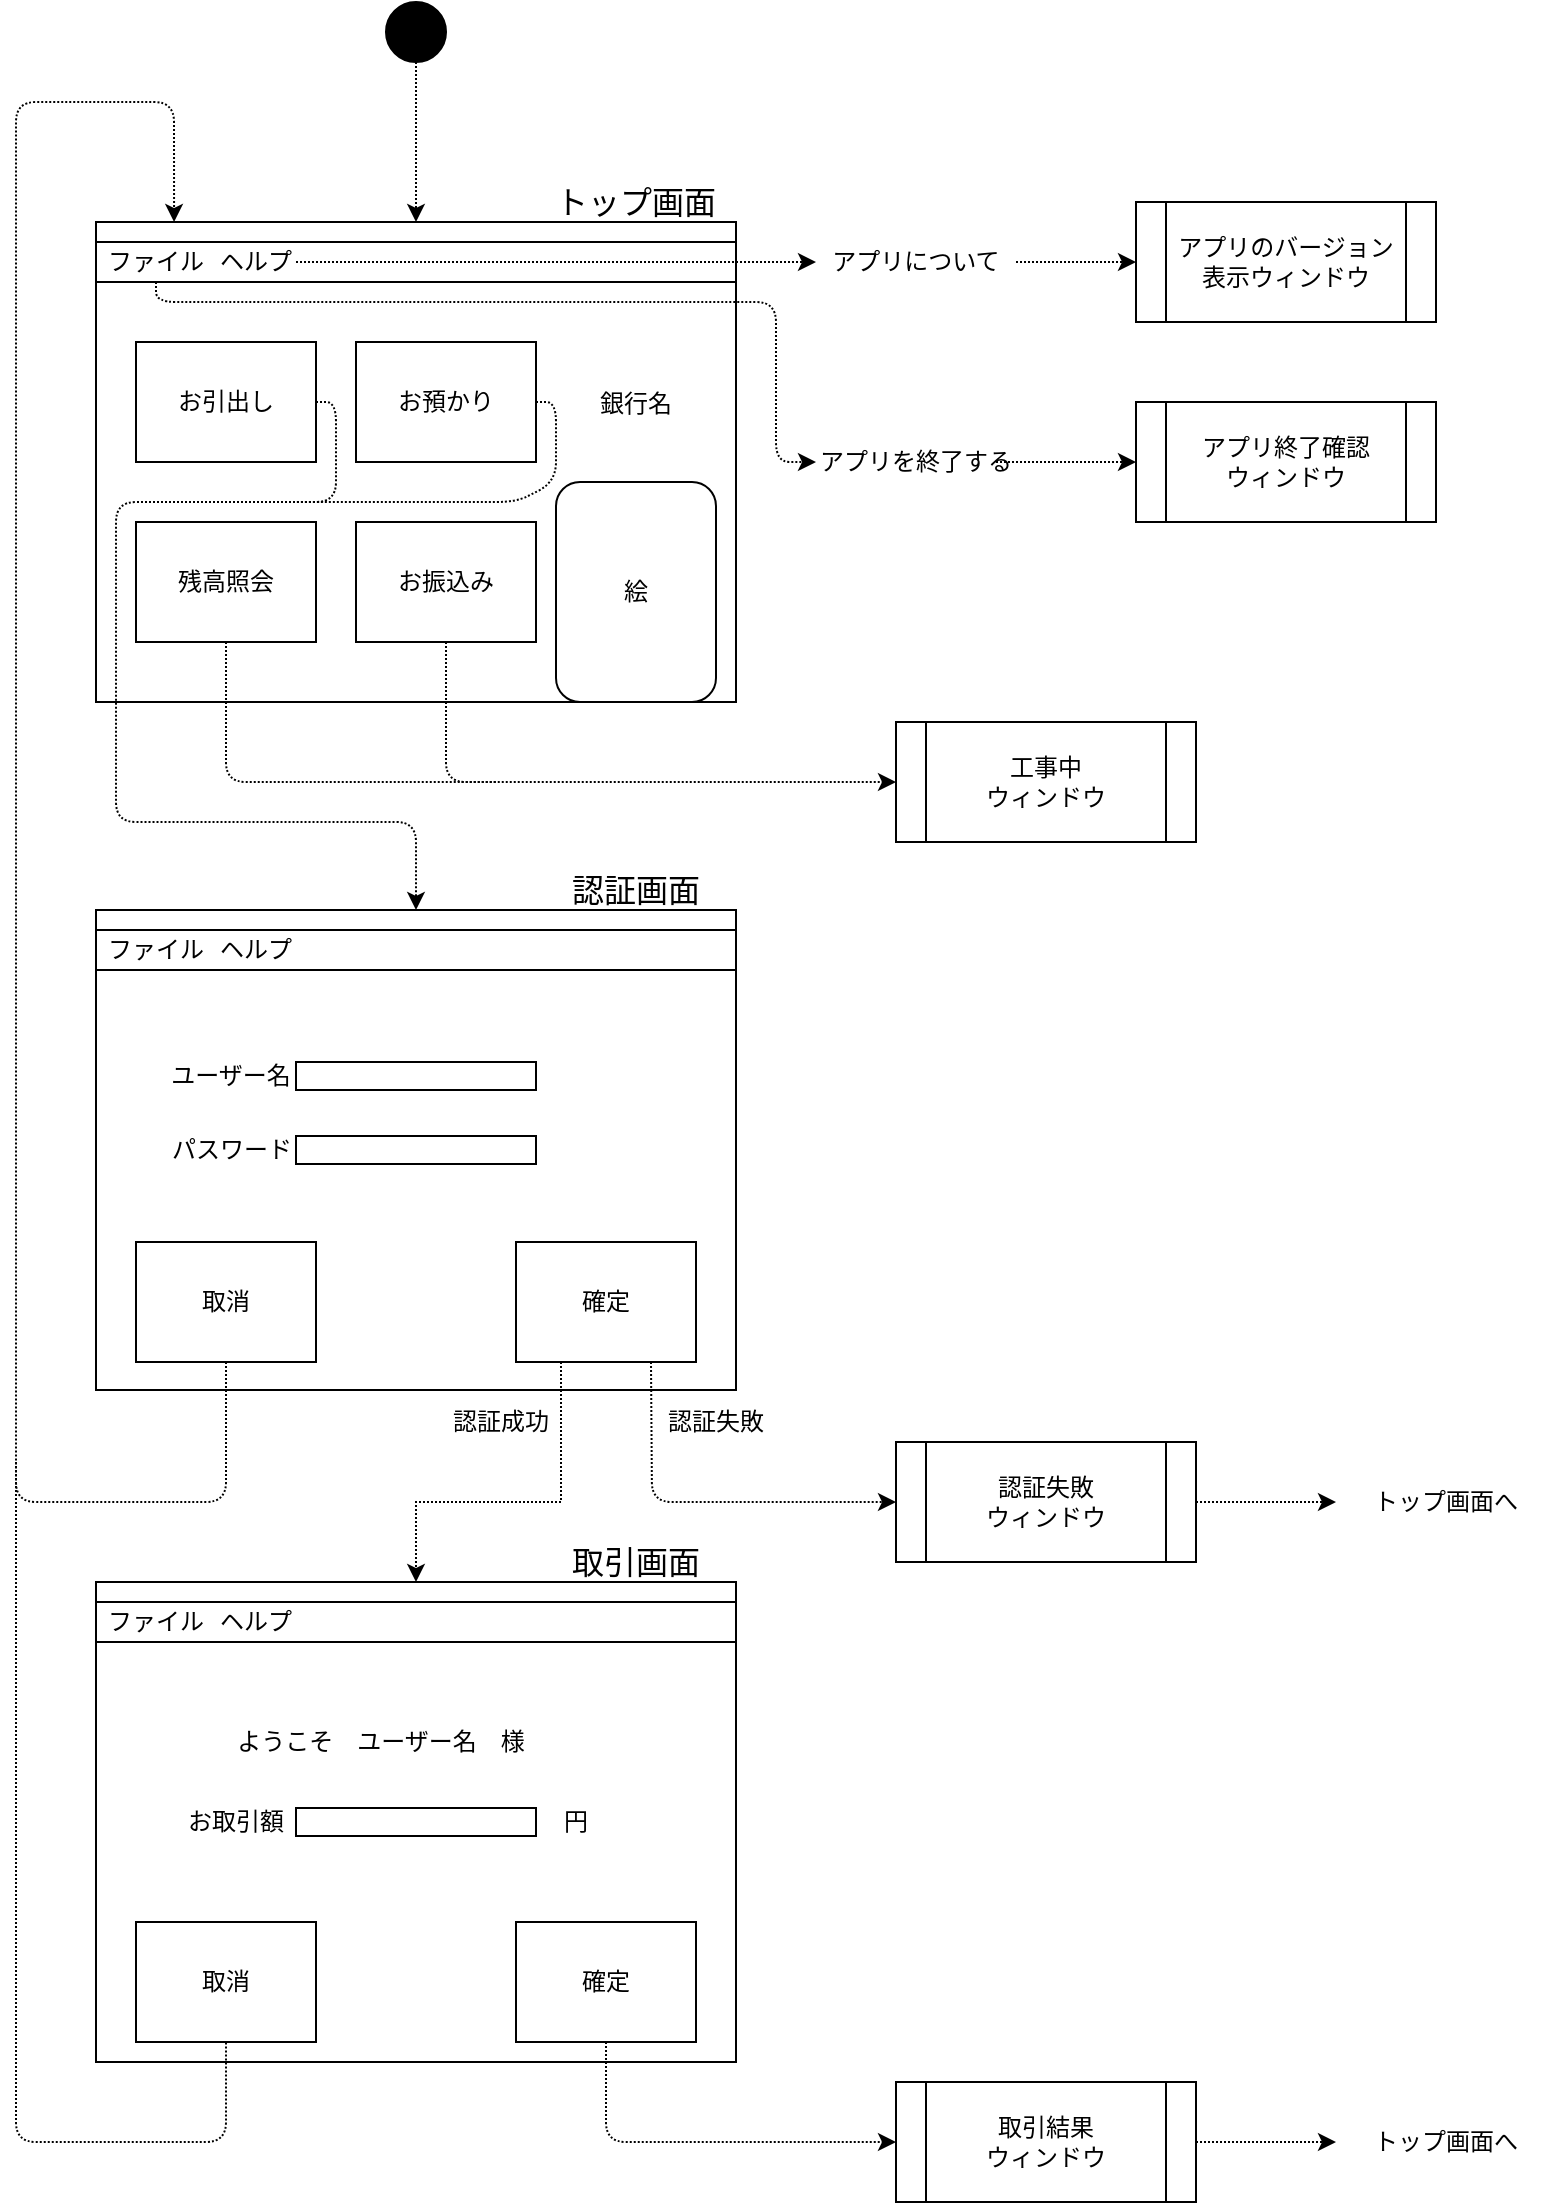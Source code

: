 <mxfile version="13.6.0" type="device"><diagram id="BRnUmUybcpc5s5iXRMEf" name="Page-1"><mxGraphModel dx="946" dy="593" grid="1" gridSize="10" guides="1" tooltips="1" connect="1" arrows="1" fold="1" page="1" pageScale="1" pageWidth="827" pageHeight="1169" math="0" shadow="0"><root><mxCell id="0"/><mxCell id="1" parent="0"/><mxCell id="-S01qEilurVAs8BXQWyI-20" value="" style="group" parent="1" vertex="1" connectable="0"><mxGeometry x="80" y="120" width="350" height="240" as="geometry"/></mxCell><mxCell id="-S01qEilurVAs8BXQWyI-19" value="" style="group" parent="-S01qEilurVAs8BXQWyI-20" vertex="1" connectable="0"><mxGeometry width="350" height="240" as="geometry"/></mxCell><mxCell id="-S01qEilurVAs8BXQWyI-2" value="" style="rounded=0;whiteSpace=wrap;html=1;" parent="-S01qEilurVAs8BXQWyI-19" vertex="1"><mxGeometry width="320" height="240" as="geometry"/></mxCell><mxCell id="-S01qEilurVAs8BXQWyI-11" value="" style="rounded=0;whiteSpace=wrap;html=1;" parent="-S01qEilurVAs8BXQWyI-19" vertex="1"><mxGeometry width="320" height="10" as="geometry"/></mxCell><mxCell id="-S01qEilurVAs8BXQWyI-12" value="" style="rounded=0;whiteSpace=wrap;html=1;" parent="-S01qEilurVAs8BXQWyI-19" vertex="1"><mxGeometry y="10" width="320" height="20" as="geometry"/></mxCell><mxCell id="-S01qEilurVAs8BXQWyI-10" value="お預かり" style="rounded=0;whiteSpace=wrap;html=1;" parent="-S01qEilurVAs8BXQWyI-19" vertex="1"><mxGeometry x="130" y="60" width="90" height="60" as="geometry"/></mxCell><mxCell id="-S01qEilurVAs8BXQWyI-16" value="お振込み" style="rounded=0;whiteSpace=wrap;html=1;" parent="-S01qEilurVAs8BXQWyI-19" vertex="1"><mxGeometry x="130" y="150" width="90" height="60" as="geometry"/></mxCell><mxCell id="-S01qEilurVAs8BXQWyI-44" value="絵" style="rounded=1;whiteSpace=wrap;html=1;" parent="-S01qEilurVAs8BXQWyI-19" vertex="1"><mxGeometry x="230" y="130" width="80" height="110" as="geometry"/></mxCell><mxCell id="-S01qEilurVAs8BXQWyI-45" value="銀行名" style="text;html=1;strokeColor=none;fillColor=none;align=center;verticalAlign=middle;whiteSpace=wrap;rounded=0;" parent="-S01qEilurVAs8BXQWyI-19" vertex="1"><mxGeometry x="250" y="81" width="40" height="20" as="geometry"/></mxCell><mxCell id="-S01qEilurVAs8BXQWyI-13" value="ファイル" style="text;html=1;strokeColor=none;fillColor=none;align=center;verticalAlign=middle;whiteSpace=wrap;rounded=0;" parent="-S01qEilurVAs8BXQWyI-20" vertex="1"><mxGeometry y="10" width="60" height="20" as="geometry"/></mxCell><mxCell id="-S01qEilurVAs8BXQWyI-14" value="ヘルプ" style="text;html=1;strokeColor=none;fillColor=none;align=center;verticalAlign=middle;whiteSpace=wrap;rounded=0;" parent="-S01qEilurVAs8BXQWyI-20" vertex="1"><mxGeometry x="60" y="10" width="40" height="20" as="geometry"/></mxCell><mxCell id="-S01qEilurVAs8BXQWyI-9" value="お引出し" style="rounded=0;whiteSpace=wrap;html=1;" parent="1" vertex="1"><mxGeometry x="100" y="180" width="90" height="60" as="geometry"/></mxCell><mxCell id="-S01qEilurVAs8BXQWyI-15" value="残高照会" style="rounded=0;whiteSpace=wrap;html=1;" parent="1" vertex="1"><mxGeometry x="100" y="270" width="90" height="60" as="geometry"/></mxCell><mxCell id="-S01qEilurVAs8BXQWyI-23" value="" style="group" parent="1" vertex="1" connectable="0"><mxGeometry x="80" y="464" width="320" height="240" as="geometry"/></mxCell><mxCell id="-S01qEilurVAs8BXQWyI-24" value="" style="group" parent="-S01qEilurVAs8BXQWyI-23" vertex="1" connectable="0"><mxGeometry width="320" height="240" as="geometry"/></mxCell><mxCell id="-S01qEilurVAs8BXQWyI-25" value="" style="rounded=0;whiteSpace=wrap;html=1;" parent="-S01qEilurVAs8BXQWyI-24" vertex="1"><mxGeometry width="320" height="240" as="geometry"/></mxCell><mxCell id="-S01qEilurVAs8BXQWyI-26" value="" style="rounded=0;whiteSpace=wrap;html=1;" parent="-S01qEilurVAs8BXQWyI-24" vertex="1"><mxGeometry width="320" height="10" as="geometry"/></mxCell><mxCell id="-S01qEilurVAs8BXQWyI-27" value="" style="rounded=0;whiteSpace=wrap;html=1;" parent="-S01qEilurVAs8BXQWyI-24" vertex="1"><mxGeometry y="10" width="320" height="20" as="geometry"/></mxCell><mxCell id="-S01qEilurVAs8BXQWyI-38" value="" style="rounded=0;whiteSpace=wrap;html=1;" parent="-S01qEilurVAs8BXQWyI-24" vertex="1"><mxGeometry x="100" y="76" width="120" height="14" as="geometry"/></mxCell><mxCell id="-S01qEilurVAs8BXQWyI-39" value="" style="rounded=0;whiteSpace=wrap;html=1;" parent="-S01qEilurVAs8BXQWyI-24" vertex="1"><mxGeometry x="100" y="113" width="120" height="14" as="geometry"/></mxCell><mxCell id="-S01qEilurVAs8BXQWyI-42" value="取消" style="rounded=0;whiteSpace=wrap;html=1;" parent="-S01qEilurVAs8BXQWyI-24" vertex="1"><mxGeometry x="20" y="166" width="90" height="60" as="geometry"/></mxCell><mxCell id="-S01qEilurVAs8BXQWyI-43" value="確定" style="rounded=0;whiteSpace=wrap;html=1;" parent="-S01qEilurVAs8BXQWyI-24" vertex="1"><mxGeometry x="210" y="166" width="90" height="60" as="geometry"/></mxCell><mxCell id="-S01qEilurVAs8BXQWyI-41" value="ユーザー名" style="text;html=1;strokeColor=none;fillColor=none;align=center;verticalAlign=middle;whiteSpace=wrap;rounded=0;" parent="-S01qEilurVAs8BXQWyI-24" vertex="1"><mxGeometry x="35" y="73" width="65" height="20" as="geometry"/></mxCell><mxCell id="-S01qEilurVAs8BXQWyI-40" value="パスワード" style="text;html=1;strokeColor=none;fillColor=none;align=center;verticalAlign=middle;whiteSpace=wrap;rounded=0;" parent="-S01qEilurVAs8BXQWyI-24" vertex="1"><mxGeometry x="32.5" y="110" width="70" height="20" as="geometry"/></mxCell><mxCell id="-S01qEilurVAs8BXQWyI-28" value="ファイル" style="text;html=1;strokeColor=none;fillColor=none;align=center;verticalAlign=middle;whiteSpace=wrap;rounded=0;" parent="-S01qEilurVAs8BXQWyI-23" vertex="1"><mxGeometry y="10" width="60" height="20" as="geometry"/></mxCell><mxCell id="-S01qEilurVAs8BXQWyI-29" value="ヘルプ" style="text;html=1;strokeColor=none;fillColor=none;align=center;verticalAlign=middle;whiteSpace=wrap;rounded=0;" parent="-S01qEilurVAs8BXQWyI-23" vertex="1"><mxGeometry x="60" y="10" width="40" height="20" as="geometry"/></mxCell><mxCell id="-S01qEilurVAs8BXQWyI-30" value="" style="group" parent="1" vertex="1" connectable="0"><mxGeometry x="80" y="800" width="390" height="240" as="geometry"/></mxCell><mxCell id="-S01qEilurVAs8BXQWyI-31" value="" style="group" parent="-S01qEilurVAs8BXQWyI-30" vertex="1" connectable="0"><mxGeometry width="390" height="240" as="geometry"/></mxCell><mxCell id="-S01qEilurVAs8BXQWyI-32" value="" style="rounded=0;whiteSpace=wrap;html=1;" parent="-S01qEilurVAs8BXQWyI-31" vertex="1"><mxGeometry width="320" height="240" as="geometry"/></mxCell><mxCell id="-S01qEilurVAs8BXQWyI-33" value="" style="rounded=0;whiteSpace=wrap;html=1;" parent="-S01qEilurVAs8BXQWyI-31" vertex="1"><mxGeometry width="320" height="10" as="geometry"/></mxCell><mxCell id="-S01qEilurVAs8BXQWyI-34" value="" style="rounded=0;whiteSpace=wrap;html=1;" parent="-S01qEilurVAs8BXQWyI-31" vertex="1"><mxGeometry y="10" width="320" height="20" as="geometry"/></mxCell><mxCell id="-S01qEilurVAs8BXQWyI-57" value="ようこそ　ユーザー名　様" style="text;html=1;strokeColor=none;fillColor=none;align=center;verticalAlign=middle;whiteSpace=wrap;rounded=0;" parent="-S01qEilurVAs8BXQWyI-31" vertex="1"><mxGeometry x="40" y="70" width="205" height="20" as="geometry"/></mxCell><mxCell id="-S01qEilurVAs8BXQWyI-71" value="" style="rounded=0;whiteSpace=wrap;html=1;" parent="-S01qEilurVAs8BXQWyI-31" vertex="1"><mxGeometry x="100" y="113" width="120" height="14" as="geometry"/></mxCell><mxCell id="-S01qEilurVAs8BXQWyI-72" value="お取引額" style="text;html=1;strokeColor=none;fillColor=none;align=center;verticalAlign=middle;whiteSpace=wrap;rounded=0;" parent="-S01qEilurVAs8BXQWyI-31" vertex="1"><mxGeometry x="40" y="110" width="60" height="20" as="geometry"/></mxCell><mxCell id="-S01qEilurVAs8BXQWyI-73" value="円" style="text;html=1;strokeColor=none;fillColor=none;align=center;verticalAlign=middle;whiteSpace=wrap;rounded=0;" parent="-S01qEilurVAs8BXQWyI-31" vertex="1"><mxGeometry x="220" y="110" width="40" height="20" as="geometry"/></mxCell><mxCell id="-S01qEilurVAs8BXQWyI-74" value="取消" style="rounded=0;whiteSpace=wrap;html=1;" parent="-S01qEilurVAs8BXQWyI-31" vertex="1"><mxGeometry x="20" y="170" width="90" height="60" as="geometry"/></mxCell><mxCell id="-S01qEilurVAs8BXQWyI-75" value="確定" style="rounded=0;whiteSpace=wrap;html=1;" parent="-S01qEilurVAs8BXQWyI-31" vertex="1"><mxGeometry x="210" y="170" width="90" height="60" as="geometry"/></mxCell><mxCell id="-S01qEilurVAs8BXQWyI-35" value="ファイル" style="text;html=1;strokeColor=none;fillColor=none;align=center;verticalAlign=middle;whiteSpace=wrap;rounded=0;" parent="-S01qEilurVAs8BXQWyI-30" vertex="1"><mxGeometry y="10" width="60" height="20" as="geometry"/></mxCell><mxCell id="-S01qEilurVAs8BXQWyI-36" value="ヘルプ" style="text;html=1;strokeColor=none;fillColor=none;align=center;verticalAlign=middle;whiteSpace=wrap;rounded=0;" parent="-S01qEilurVAs8BXQWyI-30" vertex="1"><mxGeometry x="60" y="10" width="40" height="20" as="geometry"/></mxCell><mxCell id="-S01qEilurVAs8BXQWyI-46" value="" style="endArrow=classic;html=1;exitX=1;exitY=0.5;exitDx=0;exitDy=0;entryX=0.5;entryY=0;entryDx=0;entryDy=0;dashed=1;dashPattern=1 1;" parent="1" source="-S01qEilurVAs8BXQWyI-9" target="-S01qEilurVAs8BXQWyI-26" edge="1"><mxGeometry width="50" height="50" relative="1" as="geometry"><mxPoint x="90" y="450" as="sourcePoint"/><mxPoint x="140" y="400" as="targetPoint"/><Array as="points"><mxPoint x="200" y="210"/><mxPoint x="200" y="260"/><mxPoint x="90" y="260"/><mxPoint x="90" y="420"/><mxPoint x="240" y="420"/></Array></mxGeometry></mxCell><mxCell id="-S01qEilurVAs8BXQWyI-47" value="" style="endArrow=none;html=1;exitX=1;exitY=0.5;exitDx=0;exitDy=0;dashed=1;dashPattern=1 1;" parent="1" source="-S01qEilurVAs8BXQWyI-10" edge="1"><mxGeometry width="50" height="50" relative="1" as="geometry"><mxPoint x="300" y="430" as="sourcePoint"/><mxPoint x="180" y="260" as="targetPoint"/><Array as="points"><mxPoint x="310" y="210"/><mxPoint x="310" y="250"/><mxPoint x="290" y="260"/></Array></mxGeometry></mxCell><mxCell id="-S01qEilurVAs8BXQWyI-48" value="" style="endArrow=classic;html=1;exitX=0.5;exitY=1;exitDx=0;exitDy=0;dashed=1;dashPattern=1 1;entryX=0;entryY=0.5;entryDx=0;entryDy=0;" parent="1" source="-S01qEilurVAs8BXQWyI-16" target="-S01qEilurVAs8BXQWyI-50" edge="1"><mxGeometry width="50" height="50" relative="1" as="geometry"><mxPoint x="250" y="430" as="sourcePoint"/><mxPoint x="440" y="400" as="targetPoint"/><Array as="points"><mxPoint x="255" y="400"/></Array></mxGeometry></mxCell><mxCell id="-S01qEilurVAs8BXQWyI-49" value="" style="endArrow=none;html=1;exitX=0.5;exitY=1;exitDx=0;exitDy=0;dashed=1;dashPattern=1 1;" parent="1" source="-S01qEilurVAs8BXQWyI-15" edge="1"><mxGeometry width="50" height="50" relative="1" as="geometry"><mxPoint x="20" y="460" as="sourcePoint"/><mxPoint x="280" y="400" as="targetPoint"/><Array as="points"><mxPoint x="145" y="400"/></Array></mxGeometry></mxCell><mxCell id="-S01qEilurVAs8BXQWyI-50" value="工事中&lt;br&gt;ウィンドウ" style="shape=process;whiteSpace=wrap;html=1;backgroundOutline=1;" parent="1" vertex="1"><mxGeometry x="480" y="370" width="150" height="60" as="geometry"/></mxCell><mxCell id="-S01qEilurVAs8BXQWyI-51" style="edgeStyle=orthogonalEdgeStyle;rounded=0;orthogonalLoop=1;jettySize=auto;html=1;exitX=0.25;exitY=1;exitDx=0;exitDy=0;entryX=0.5;entryY=0;entryDx=0;entryDy=0;dashed=1;dashPattern=1 1;" parent="1" source="-S01qEilurVAs8BXQWyI-43" target="-S01qEilurVAs8BXQWyI-33" edge="1"><mxGeometry relative="1" as="geometry"><Array as="points"><mxPoint x="313" y="760"/><mxPoint x="240" y="760"/></Array></mxGeometry></mxCell><mxCell id="-S01qEilurVAs8BXQWyI-53" value="認証失敗&lt;br&gt;ウィンドウ" style="shape=process;whiteSpace=wrap;html=1;backgroundOutline=1;" parent="1" vertex="1"><mxGeometry x="480" y="730" width="150" height="60" as="geometry"/></mxCell><mxCell id="-S01qEilurVAs8BXQWyI-54" value="認証失敗" style="text;html=1;strokeColor=none;fillColor=none;align=center;verticalAlign=middle;whiteSpace=wrap;rounded=0;" parent="1" vertex="1"><mxGeometry x="360" y="710" width="60" height="20" as="geometry"/></mxCell><mxCell id="-S01qEilurVAs8BXQWyI-55" value="認証成功" style="text;html=1;strokeColor=none;fillColor=none;align=center;verticalAlign=middle;whiteSpace=wrap;rounded=0;" parent="1" vertex="1"><mxGeometry x="250" y="710" width="65" height="20" as="geometry"/></mxCell><mxCell id="-S01qEilurVAs8BXQWyI-56" value="" style="endArrow=classic;html=1;dashed=1;dashPattern=1 1;exitX=0.5;exitY=1;exitDx=0;exitDy=0;entryX=0.122;entryY=0;entryDx=0;entryDy=0;entryPerimeter=0;" parent="1" source="-S01qEilurVAs8BXQWyI-42" target="-S01qEilurVAs8BXQWyI-11" edge="1"><mxGeometry width="50" height="50" relative="1" as="geometry"><mxPoint x="90" y="790" as="sourcePoint"/><mxPoint x="100" y="740" as="targetPoint"/><Array as="points"><mxPoint x="145" y="760"/><mxPoint x="40" y="760"/><mxPoint x="40" y="60"/><mxPoint x="119" y="60"/></Array></mxGeometry></mxCell><mxCell id="-S01qEilurVAs8BXQWyI-76" value="" style="endArrow=none;dashed=1;html=1;dashPattern=1 1;entryX=0.5;entryY=1;entryDx=0;entryDy=0;" parent="1" target="-S01qEilurVAs8BXQWyI-74" edge="1"><mxGeometry width="50" height="50" relative="1" as="geometry"><mxPoint x="40" y="740" as="sourcePoint"/><mxPoint x="120" y="1090" as="targetPoint"/><Array as="points"><mxPoint x="40" y="1080"/><mxPoint x="145" y="1080"/></Array></mxGeometry></mxCell><mxCell id="-S01qEilurVAs8BXQWyI-80" value="" style="endArrow=classic;html=1;dashed=1;dashPattern=1 1;exitX=0.75;exitY=1;exitDx=0;exitDy=0;entryX=0;entryY=0.5;entryDx=0;entryDy=0;" parent="1" source="-S01qEilurVAs8BXQWyI-43" target="-S01qEilurVAs8BXQWyI-53" edge="1"><mxGeometry width="50" height="50" relative="1" as="geometry"><mxPoint x="360" y="790" as="sourcePoint"/><mxPoint x="460" y="760" as="targetPoint"/><Array as="points"><mxPoint x="358" y="760"/></Array></mxGeometry></mxCell><mxCell id="-S01qEilurVAs8BXQWyI-81" value="" style="endArrow=classic;html=1;dashed=1;dashPattern=1 1;exitX=1;exitY=0.5;exitDx=0;exitDy=0;" parent="1" source="-S01qEilurVAs8BXQWyI-53" target="-S01qEilurVAs8BXQWyI-82" edge="1"><mxGeometry width="50" height="50" relative="1" as="geometry"><mxPoint x="580" y="730" as="sourcePoint"/><mxPoint x="700" y="760" as="targetPoint"/></mxGeometry></mxCell><mxCell id="-S01qEilurVAs8BXQWyI-82" value="トップ画面へ" style="text;html=1;strokeColor=none;fillColor=none;align=center;verticalAlign=middle;whiteSpace=wrap;rounded=0;" parent="1" vertex="1"><mxGeometry x="700" y="750" width="110" height="20" as="geometry"/></mxCell><mxCell id="-S01qEilurVAs8BXQWyI-83" value="" style="endArrow=classic;html=1;dashed=1;dashPattern=1 1;exitX=0.5;exitY=1;exitDx=0;exitDy=0;entryX=0;entryY=0.5;entryDx=0;entryDy=0;" parent="1" source="-S01qEilurVAs8BXQWyI-75" target="-S01qEilurVAs8BXQWyI-84" edge="1"><mxGeometry width="50" height="50" relative="1" as="geometry"><mxPoint x="480" y="1030" as="sourcePoint"/><mxPoint x="520" y="1020" as="targetPoint"/><Array as="points"><mxPoint x="335" y="1080"/></Array></mxGeometry></mxCell><mxCell id="-S01qEilurVAs8BXQWyI-84" value="取引結果&lt;br&gt;ウィンドウ" style="shape=process;whiteSpace=wrap;html=1;backgroundOutline=1;" parent="1" vertex="1"><mxGeometry x="480" y="1050" width="150" height="60" as="geometry"/></mxCell><mxCell id="-S01qEilurVAs8BXQWyI-85" value="" style="endArrow=classic;html=1;dashed=1;dashPattern=1 1;exitX=1;exitY=0.5;exitDx=0;exitDy=0;" parent="1" source="-S01qEilurVAs8BXQWyI-84" target="-S01qEilurVAs8BXQWyI-86" edge="1"><mxGeometry width="50" height="50" relative="1" as="geometry"><mxPoint x="640" y="1080" as="sourcePoint"/><mxPoint x="700" y="1080" as="targetPoint"/></mxGeometry></mxCell><mxCell id="-S01qEilurVAs8BXQWyI-86" value="トップ画面へ" style="text;html=1;strokeColor=none;fillColor=none;align=center;verticalAlign=middle;whiteSpace=wrap;rounded=0;" parent="1" vertex="1"><mxGeometry x="700" y="1070" width="110" height="20" as="geometry"/></mxCell><mxCell id="-S01qEilurVAs8BXQWyI-87" value="トップ画面" style="text;html=1;strokeColor=none;fillColor=none;align=center;verticalAlign=middle;whiteSpace=wrap;rounded=0;fontSize=16;" parent="1" vertex="1"><mxGeometry x="300" y="100" width="100" height="20" as="geometry"/></mxCell><mxCell id="-S01qEilurVAs8BXQWyI-88" value="認証画面" style="text;html=1;strokeColor=none;fillColor=none;align=center;verticalAlign=middle;whiteSpace=wrap;rounded=0;fontSize=16;" parent="1" vertex="1"><mxGeometry x="300" y="444" width="100" height="20" as="geometry"/></mxCell><mxCell id="-S01qEilurVAs8BXQWyI-89" value="取引画面" style="text;html=1;strokeColor=none;fillColor=none;align=center;verticalAlign=middle;whiteSpace=wrap;rounded=0;fontSize=16;" parent="1" vertex="1"><mxGeometry x="300" y="780" width="100" height="20" as="geometry"/></mxCell><mxCell id="-S01qEilurVAs8BXQWyI-92" value="" style="endArrow=classic;html=1;dashed=1;dashPattern=1 1;fontSize=16;exitX=1;exitY=0.5;exitDx=0;exitDy=0;entryX=0;entryY=0.5;entryDx=0;entryDy=0;" parent="1" source="-S01qEilurVAs8BXQWyI-14" target="-S01qEilurVAs8BXQWyI-95" edge="1"><mxGeometry width="50" height="50" relative="1" as="geometry"><mxPoint x="500" y="220" as="sourcePoint"/><mxPoint x="430" y="140" as="targetPoint"/></mxGeometry></mxCell><mxCell id="-S01qEilurVAs8BXQWyI-93" value="" style="endArrow=classic;html=1;dashed=1;dashPattern=1 1;fontSize=16;exitX=0.5;exitY=1;exitDx=0;exitDy=0;entryX=0;entryY=0.5;entryDx=0;entryDy=0;" parent="1" source="-S01qEilurVAs8BXQWyI-13" target="-S01qEilurVAs8BXQWyI-101" edge="1"><mxGeometry width="50" height="50" relative="1" as="geometry"><mxPoint x="490" y="260" as="sourcePoint"/><mxPoint x="440" y="240" as="targetPoint"/><Array as="points"><mxPoint x="110" y="160"/><mxPoint x="420" y="160"/><mxPoint x="420" y="240"/></Array></mxGeometry></mxCell><mxCell id="-S01qEilurVAs8BXQWyI-94" value="アプリのバージョン表示ウィンドウ" style="shape=process;whiteSpace=wrap;html=1;backgroundOutline=1;" parent="1" vertex="1"><mxGeometry x="600" y="110" width="150" height="60" as="geometry"/></mxCell><mxCell id="-S01qEilurVAs8BXQWyI-95" value="アプリについて" style="text;html=1;strokeColor=none;fillColor=none;align=center;verticalAlign=middle;whiteSpace=wrap;rounded=0;fontSize=12;" parent="1" vertex="1"><mxGeometry x="440" y="130" width="100" height="20" as="geometry"/></mxCell><mxCell id="-S01qEilurVAs8BXQWyI-96" value="" style="endArrow=classic;html=1;dashed=1;dashPattern=1 1;fontSize=12;exitX=1;exitY=0.5;exitDx=0;exitDy=0;entryX=0;entryY=0.5;entryDx=0;entryDy=0;" parent="1" source="-S01qEilurVAs8BXQWyI-95" target="-S01qEilurVAs8BXQWyI-94" edge="1"><mxGeometry width="50" height="50" relative="1" as="geometry"><mxPoint x="540" y="260" as="sourcePoint"/><mxPoint x="590" y="210" as="targetPoint"/></mxGeometry></mxCell><mxCell id="-S01qEilurVAs8BXQWyI-101" value="アプリを終了する" style="text;html=1;strokeColor=none;fillColor=none;align=center;verticalAlign=middle;whiteSpace=wrap;rounded=0;fontSize=12;" parent="1" vertex="1"><mxGeometry x="440" y="230" width="100" height="20" as="geometry"/></mxCell><mxCell id="-S01qEilurVAs8BXQWyI-102" value="アプリ終了確認&lt;br&gt;ウィンドウ" style="shape=process;whiteSpace=wrap;html=1;backgroundOutline=1;" parent="1" vertex="1"><mxGeometry x="600" y="210" width="150" height="60" as="geometry"/></mxCell><mxCell id="-S01qEilurVAs8BXQWyI-103" value="" style="endArrow=classic;html=1;dashed=1;dashPattern=1 1;fontSize=12;exitX=1;exitY=0.5;exitDx=0;exitDy=0;entryX=0;entryY=0.5;entryDx=0;entryDy=0;" parent="1" target="-S01qEilurVAs8BXQWyI-102" edge="1"><mxGeometry width="50" height="50" relative="1" as="geometry"><mxPoint x="530" y="240" as="sourcePoint"/><mxPoint x="590" y="310" as="targetPoint"/></mxGeometry></mxCell><mxCell id="gZdhDcQ0j9PPXaqWhNHr-1" value="" style="ellipse;whiteSpace=wrap;html=1;aspect=fixed;fillColor=#000000;" parent="1" vertex="1"><mxGeometry x="225" y="10" width="30" height="30" as="geometry"/></mxCell><mxCell id="gZdhDcQ0j9PPXaqWhNHr-2" value="" style="endArrow=classic;html=1;dashed=1;dashPattern=1 1;exitX=0.5;exitY=1;exitDx=0;exitDy=0;entryX=0.5;entryY=0;entryDx=0;entryDy=0;" parent="1" source="gZdhDcQ0j9PPXaqWhNHr-1" target="-S01qEilurVAs8BXQWyI-11" edge="1"><mxGeometry width="50" height="50" relative="1" as="geometry"><mxPoint x="140" y="110" as="sourcePoint"/><mxPoint x="190" y="60" as="targetPoint"/></mxGeometry></mxCell></root></mxGraphModel></diagram></mxfile>